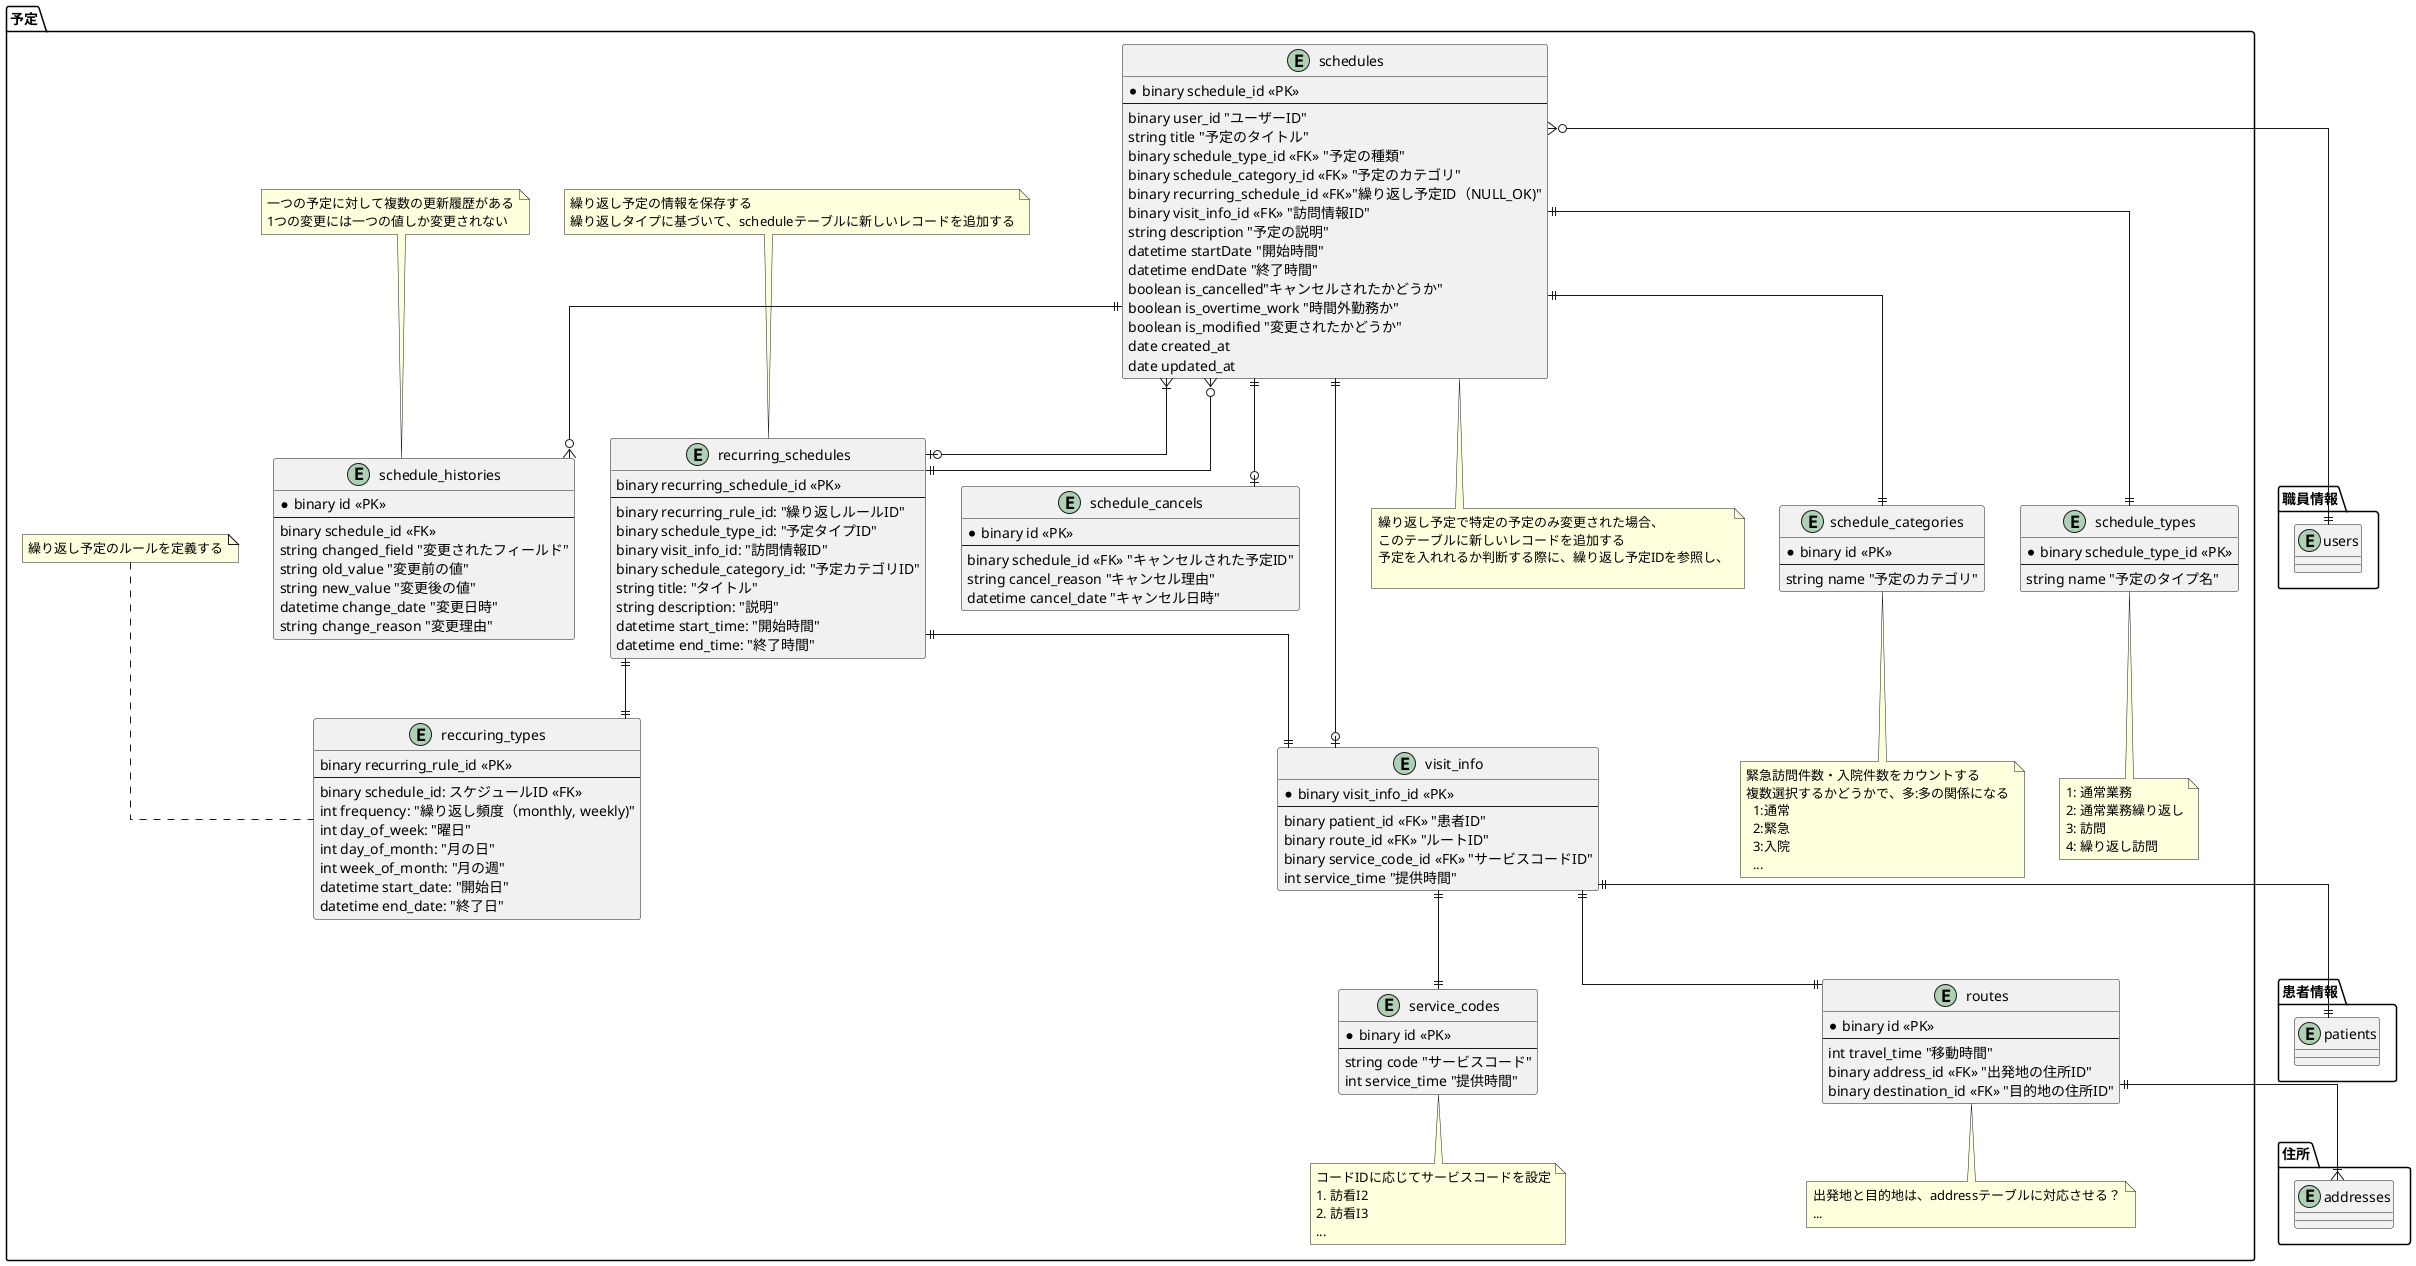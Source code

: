 @startuml entity-relationship-diagram
skinparam linetype ortho

package 予定 {
  entity schedules {
    * binary schedule_id <<PK>>
    --
    binary user_id "ユーザーID"
    string title "予定のタイトル"
    binary schedule_type_id <<FK>> "予定の種類"
    binary schedule_category_id <<FK>> "予定のカテゴリ"
    binary recurring_schedule_id <<FK>>"繰り返し予定ID（NULL_OK)"
    binary visit_info_id <<FK>> "訪問情報ID"
    string description "予定の説明"
    datetime startDate "開始時間"
    datetime endDate "終了時間"
    boolean is_cancelled"キャンセルされたかどうか"
    boolean is_overtime_work "時間外勤務か"
    boolean is_modified "変更されたかどうか"
    date created_at
    date updated_at
  }

  note bottom of schedules
    繰り返し予定で特定の予定のみ変更された場合、
    このテーブルに新しいレコードを追加する
    予定を入れれるか判断する際に、繰り返し予定IDを参照し、

  end note


  entity schedule_types {
    * binary schedule_type_id <<PK>>
    --
    string name "予定のタイプ名"
  }

  note bottom of schedule_types
    1: 通常業務
    2: 通常業務繰り返し
    3: 訪問
    4: 繰り返し訪問
  end note

  entity schedule_categories {
    * binary id <<PK>>
    --
    string name "予定のカテゴリ"
  }

  note bottom of schedule_categories
  緊急訪問件数・入院件数をカウントする
  複数選択するかどうかで、多:多の関係になる
    1:通常
    2:緊急
    3:入院
    ...
  end note

  entity schedule_cancels {
    * binary id <<PK>>
    --
    binary schedule_id <<FK>> "キャンセルされた予定ID"
    string cancel_reason "キャンセル理由"
    datetime cancel_date "キャンセル日時"
  }

  entity schedule_histories {
    * binary id <<PK>>
    --
    binary schedule_id <<FK>>
    string changed_field "変更されたフィールド"
    string old_value "変更前の値"
    string new_value "変更後の値"
    datetime change_date "変更日時"
    string change_reason "変更理由"
  }
  note top of schedule_histories
    一つの予定に対して複数の更新履歴がある
    1つの変更には一つの値しか変更されない
  end note

  entity visit_info {
    * binary visit_info_id <<PK>>
    --
    binary patient_id <<FK>> "患者ID"
    binary route_id <<FK>> "ルートID"
    binary service_code_id <<FK>> "サービスコードID"
    int service_time "提供時間"
  }

  entity service_codes {
    * binary id <<PK>>
    --
    string code "サービスコード"
    int service_time "提供時間"
  }
  note bottom of service_codes
    コードIDに応じてサービスコードを設定
    1. 訪看I2
    2. 訪看I3
    ...
  end note


  entity routes {
    * binary id <<PK>>
    --
    int travel_time "移動時間"
    binary address_id <<FK>> "出発地の住所ID"
    binary destination_id <<FK>> "目的地の住所ID"
  }

  note bottom of routes
    出発地と目的地は、addressテーブルに対応させる？
    ...
  end note

  entity reccuring_types {
    binary recurring_rule_id <<PK>>
    --
    binary schedule_id: スケジュールID <<FK>>
    int frequency: "繰り返し頻度（monthly, weekly)"
    int day_of_week: "曜日"
    int day_of_month: "月の日"
    int week_of_month: "月の週"
    datetime start_date: "開始日"
    datetime end_date: "終了日"
  }
  note top of reccuring_types
  繰り返し予定のルールを定義する
  end note

  entity recurring_schedules {
    binary recurring_schedule_id <<PK>>
    --
    binary recurring_rule_id: "繰り返しルールID"
    binary schedule_type_id: "予定タイプID"
    binary visit_info_id: "訪問情報ID"
    binary schedule_category_id: "予定カテゴリID"
    string title: "タイトル"
    string description: "説明"
    datetime start_time: "開始時間"
    datetime end_time: "終了時間"
  }
  note top of recurring_schedules
    繰り返し予定の情報を保存する
    繰り返しタイプに基づいて、scheduleテーブルに新しいレコードを追加する
  end note
}

package 住所 {
  entity addresses
}

package 職員情報 {
  entity users {
  }
}

package 患者情報 {
  entity patients {
  }
}

schedules }o--|| users
schedules ||--o{ schedule_histories
schedules ||--o| schedule_cancels
schedules ||--|| schedule_types
schedules ||--|| schedule_categories
schedules }|--o| recurring_schedules
schedules ||--o| visit_info
recurring_schedules ||--o{ schedules
recurring_schedules ||--|| reccuring_types
recurring_schedules ||--|| visit_info
visit_info ||--|| service_codes
visit_info ||--|| patients
visit_info ||--|| routes
routes ||--|{ addresses

@enduml